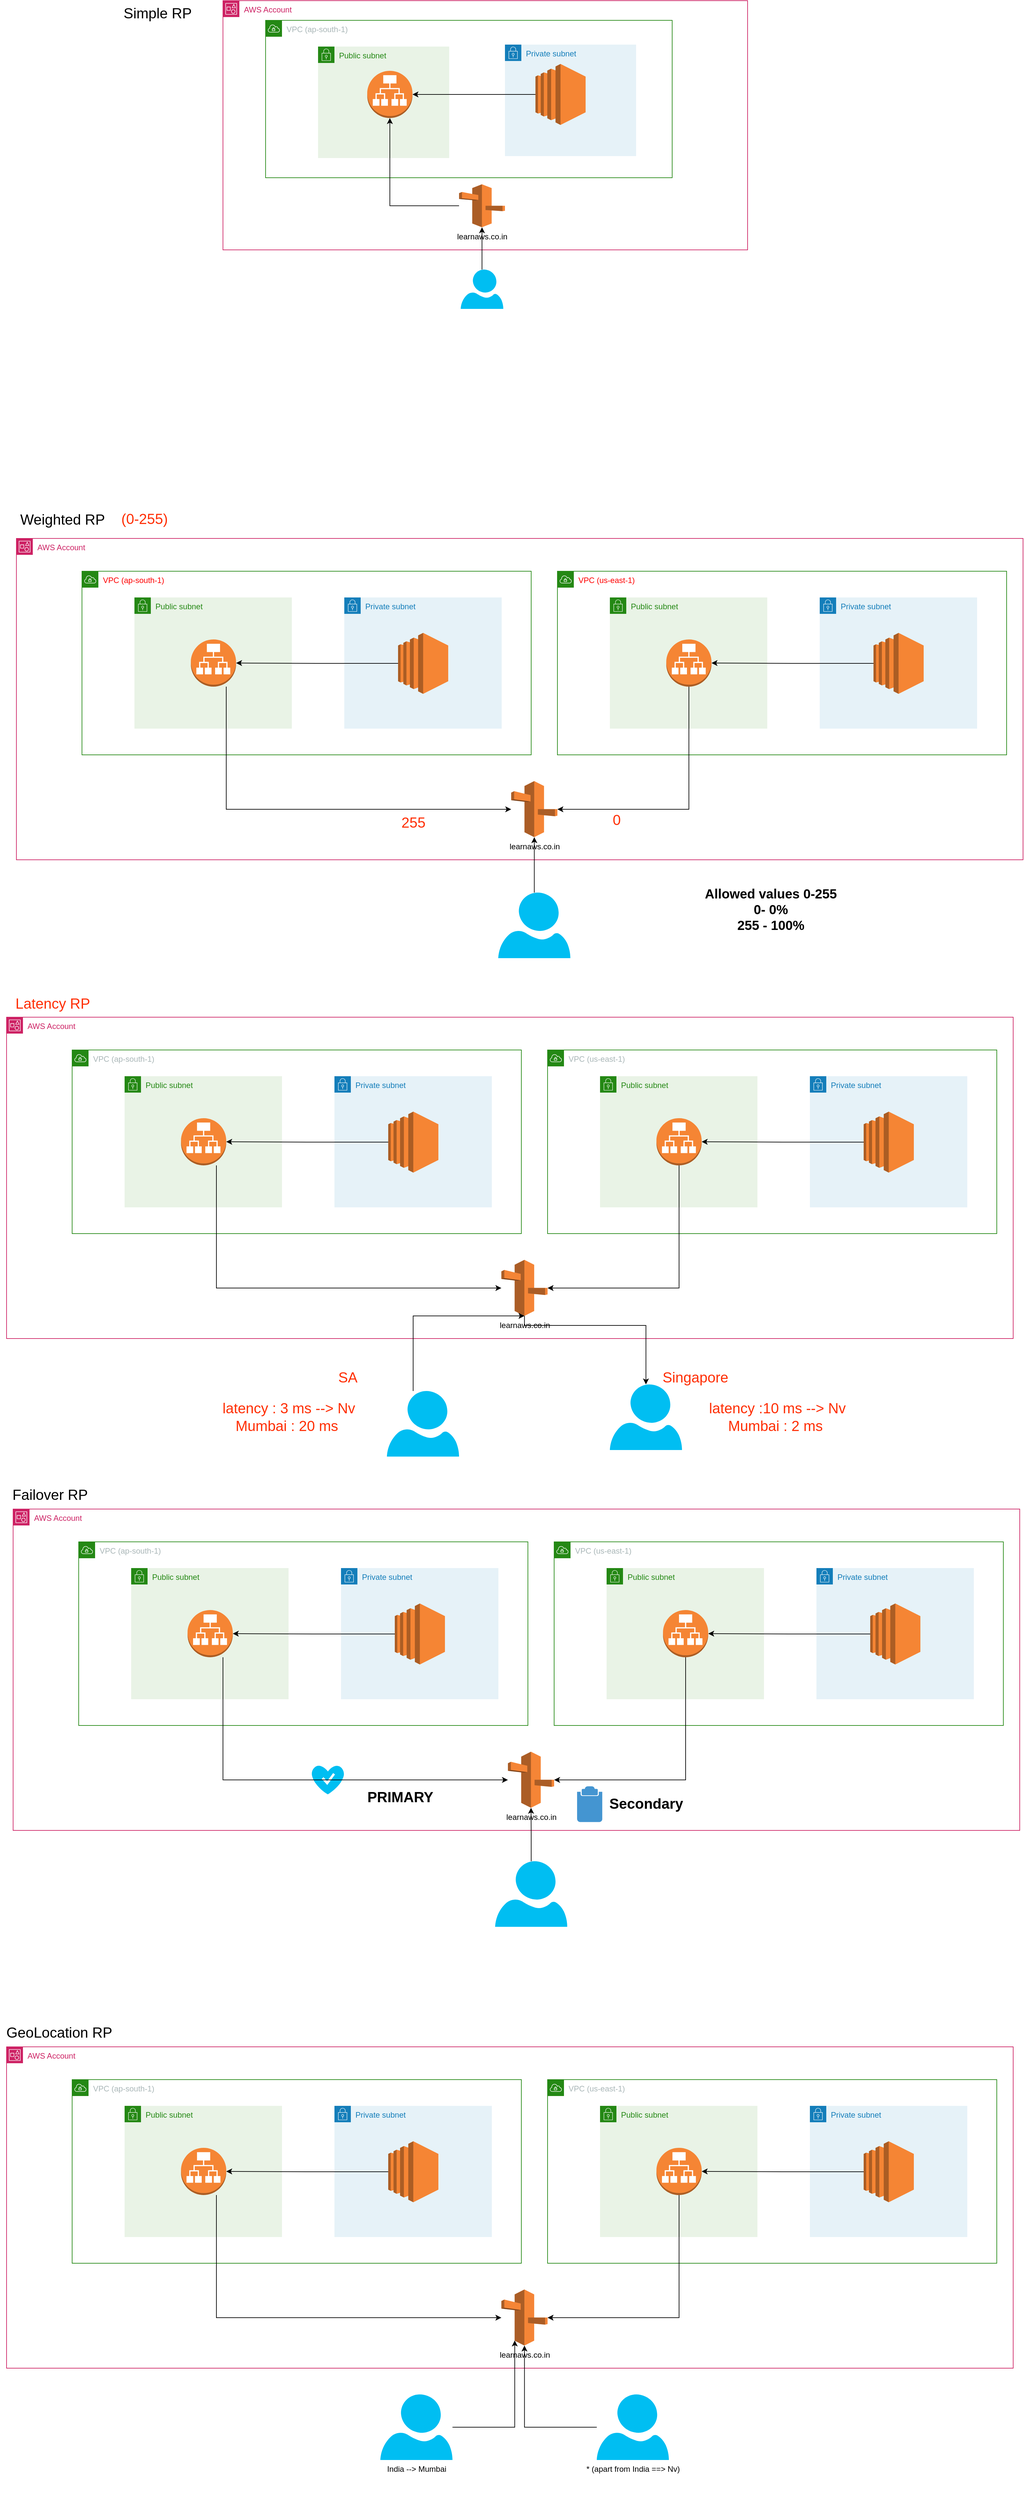 <mxfile version="22.1.8" type="device">
  <diagram id="9khf5pBnNxR_kiDFVO9-" name="Page-1">
    <mxGraphModel dx="1661" dy="659" grid="1" gridSize="10" guides="1" tooltips="1" connect="1" arrows="1" fold="1" page="0" pageScale="1" pageWidth="827" pageHeight="1169" math="0" shadow="0">
      <root>
        <mxCell id="0" />
        <mxCell id="1" parent="0" />
        <mxCell id="ol1TH0Oiye4qKC3WjHIc-1" value="VPC (ap-south-1)" style="points=[[0,0],[0.25,0],[0.5,0],[0.75,0],[1,0],[1,0.25],[1,0.5],[1,0.75],[1,1],[0.75,1],[0.5,1],[0.25,1],[0,1],[0,0.75],[0,0.5],[0,0.25]];outlineConnect=0;gradientColor=none;html=1;whiteSpace=wrap;fontSize=12;fontStyle=0;container=1;pointerEvents=0;collapsible=0;recursiveResize=0;shape=mxgraph.aws4.group;grIcon=mxgraph.aws4.group_vpc;strokeColor=#248814;fillColor=none;verticalAlign=top;align=left;spacingLeft=30;fontColor=#AAB7B8;dashed=0;" parent="1" vertex="1">
          <mxGeometry x="435" y="80" width="620" height="240" as="geometry" />
        </mxCell>
        <mxCell id="ol1TH0Oiye4qKC3WjHIc-2" value="Public subnet" style="points=[[0,0],[0.25,0],[0.5,0],[0.75,0],[1,0],[1,0.25],[1,0.5],[1,0.75],[1,1],[0.75,1],[0.5,1],[0.25,1],[0,1],[0,0.75],[0,0.5],[0,0.25]];outlineConnect=0;gradientColor=none;html=1;whiteSpace=wrap;fontSize=12;fontStyle=0;container=1;pointerEvents=0;collapsible=0;recursiveResize=0;shape=mxgraph.aws4.group;grIcon=mxgraph.aws4.group_security_group;grStroke=0;strokeColor=#248814;fillColor=#E9F3E6;verticalAlign=top;align=left;spacingLeft=30;fontColor=#248814;dashed=0;" parent="ol1TH0Oiye4qKC3WjHIc-1" vertex="1">
          <mxGeometry x="80" y="40" width="200" height="170" as="geometry" />
        </mxCell>
        <mxCell id="ol1TH0Oiye4qKC3WjHIc-6" value="AWS Account" style="points=[[0,0],[0.25,0],[0.5,0],[0.75,0],[1,0],[1,0.25],[1,0.5],[1,0.75],[1,1],[0.75,1],[0.5,1],[0.25,1],[0,1],[0,0.75],[0,0.5],[0,0.25]];outlineConnect=0;gradientColor=none;html=1;whiteSpace=wrap;fontSize=12;fontStyle=0;container=1;pointerEvents=0;collapsible=0;recursiveResize=0;shape=mxgraph.aws4.group;grIcon=mxgraph.aws4.group_account;strokeColor=#CD2264;fillColor=none;verticalAlign=top;align=left;spacingLeft=30;fontColor=#CD2264;dashed=0;" parent="1" vertex="1">
          <mxGeometry x="370" y="50" width="800" height="380" as="geometry" />
        </mxCell>
        <mxCell id="SDpvWjmBm0CDvpZ5gvOl-2" style="edgeStyle=orthogonalEdgeStyle;rounded=0;orthogonalLoop=1;jettySize=auto;html=1;" parent="ol1TH0Oiye4qKC3WjHIc-6" source="ol1TH0Oiye4qKC3WjHIc-8" target="ol1TH0Oiye4qKC3WjHIc-5" edge="1">
          <mxGeometry relative="1" as="geometry" />
        </mxCell>
        <mxCell id="ol1TH0Oiye4qKC3WjHIc-8" value="learnaws.co.in" style="outlineConnect=0;dashed=0;verticalLabelPosition=bottom;verticalAlign=top;align=center;html=1;shape=mxgraph.aws3.route_53;fillColor=#F58536;gradientColor=none;" parent="ol1TH0Oiye4qKC3WjHIc-6" vertex="1">
          <mxGeometry x="360" y="280" width="70" height="65.5" as="geometry" />
        </mxCell>
        <mxCell id="ol1TH0Oiye4qKC3WjHIc-5" value="" style="outlineConnect=0;dashed=0;verticalLabelPosition=bottom;verticalAlign=top;align=center;html=1;shape=mxgraph.aws3.application_load_balancer;fillColor=#F58534;gradientColor=none;" parent="ol1TH0Oiye4qKC3WjHIc-6" vertex="1">
          <mxGeometry x="220" y="107" width="69" height="72" as="geometry" />
        </mxCell>
        <mxCell id="ol1TH0Oiye4qKC3WjHIc-3" value="Private subnet" style="points=[[0,0],[0.25,0],[0.5,0],[0.75,0],[1,0],[1,0.25],[1,0.5],[1,0.75],[1,1],[0.75,1],[0.5,1],[0.25,1],[0,1],[0,0.75],[0,0.5],[0,0.25]];outlineConnect=0;gradientColor=none;html=1;whiteSpace=wrap;fontSize=12;fontStyle=0;container=1;pointerEvents=0;collapsible=0;recursiveResize=0;shape=mxgraph.aws4.group;grIcon=mxgraph.aws4.group_security_group;grStroke=0;strokeColor=#147EBA;fillColor=#E6F2F8;verticalAlign=top;align=left;spacingLeft=30;fontColor=#147EBA;dashed=0;" parent="ol1TH0Oiye4qKC3WjHIc-6" vertex="1">
          <mxGeometry x="430" y="67" width="200" height="170" as="geometry" />
        </mxCell>
        <mxCell id="ol1TH0Oiye4qKC3WjHIc-4" value="" style="outlineConnect=0;dashed=0;verticalLabelPosition=bottom;verticalAlign=top;align=center;html=1;shape=mxgraph.aws3.ec2;fillColor=#F58534;gradientColor=none;" parent="ol1TH0Oiye4qKC3WjHIc-3" vertex="1">
          <mxGeometry x="46.5" y="29.5" width="76.5" height="93" as="geometry" />
        </mxCell>
        <mxCell id="ol1TH0Oiye4qKC3WjHIc-9" style="edgeStyle=orthogonalEdgeStyle;rounded=0;orthogonalLoop=1;jettySize=auto;html=1;" parent="ol1TH0Oiye4qKC3WjHIc-6" source="ol1TH0Oiye4qKC3WjHIc-4" target="ol1TH0Oiye4qKC3WjHIc-5" edge="1">
          <mxGeometry relative="1" as="geometry" />
        </mxCell>
        <mxCell id="ol1TH0Oiye4qKC3WjHIc-12" style="edgeStyle=orthogonalEdgeStyle;rounded=0;orthogonalLoop=1;jettySize=auto;html=1;entryX=0.5;entryY=1;entryDx=0;entryDy=0;entryPerimeter=0;" parent="1" source="ol1TH0Oiye4qKC3WjHIc-11" target="ol1TH0Oiye4qKC3WjHIc-8" edge="1">
          <mxGeometry relative="1" as="geometry" />
        </mxCell>
        <mxCell id="ol1TH0Oiye4qKC3WjHIc-11" value="" style="verticalLabelPosition=bottom;html=1;verticalAlign=top;align=center;strokeColor=none;fillColor=#00BEF2;shape=mxgraph.azure.user;" parent="1" vertex="1">
          <mxGeometry x="732.5" y="460" width="65" height="60" as="geometry" />
        </mxCell>
        <mxCell id="ol1TH0Oiye4qKC3WjHIc-13" value="&lt;font style=&quot;font-size: 22px;&quot;&gt;Simple RP&lt;/font&gt;" style="text;html=1;align=center;verticalAlign=middle;resizable=0;points=[];autosize=1;strokeColor=none;fillColor=none;" parent="1" vertex="1">
          <mxGeometry x="205" y="50" width="130" height="40" as="geometry" />
        </mxCell>
        <mxCell id="ol1TH0Oiye4qKC3WjHIc-37" value="&lt;font style=&quot;font-size: 22px;&quot;&gt;Weighted RP&lt;/font&gt;" style="text;html=1;align=center;verticalAlign=middle;resizable=0;points=[];autosize=1;strokeColor=none;fillColor=none;" parent="1" vertex="1">
          <mxGeometry x="50" y="822" width="150" height="40" as="geometry" />
        </mxCell>
        <mxCell id="ol1TH0Oiye4qKC3WjHIc-46" value="" style="group" parent="1" vertex="1" connectable="0">
          <mxGeometry x="55" y="870" width="1535" height="690" as="geometry" />
        </mxCell>
        <mxCell id="ol1TH0Oiye4qKC3WjHIc-26" value="&lt;font color=&quot;#ff0000&quot;&gt;VPC (ap-south-1)&lt;/font&gt;" style="points=[[0,0],[0.25,0],[0.5,0],[0.75,0],[1,0],[1,0.25],[1,0.5],[1,0.75],[1,1],[0.75,1],[0.5,1],[0.25,1],[0,1],[0,0.75],[0,0.5],[0,0.25]];outlineConnect=0;gradientColor=none;html=1;whiteSpace=wrap;fontSize=12;fontStyle=0;container=1;pointerEvents=0;collapsible=0;recursiveResize=0;shape=mxgraph.aws4.group;grIcon=mxgraph.aws4.group_vpc;strokeColor=#248814;fillColor=none;verticalAlign=top;align=left;spacingLeft=30;fontColor=#AAB7B8;dashed=0;" parent="ol1TH0Oiye4qKC3WjHIc-46" vertex="1">
          <mxGeometry x="100" y="50" width="685" height="280" as="geometry" />
        </mxCell>
        <mxCell id="ol1TH0Oiye4qKC3WjHIc-27" value="Public subnet" style="points=[[0,0],[0.25,0],[0.5,0],[0.75,0],[1,0],[1,0.25],[1,0.5],[1,0.75],[1,1],[0.75,1],[0.5,1],[0.25,1],[0,1],[0,0.75],[0,0.5],[0,0.25]];outlineConnect=0;gradientColor=none;html=1;whiteSpace=wrap;fontSize=12;fontStyle=0;container=1;pointerEvents=0;collapsible=0;recursiveResize=0;shape=mxgraph.aws4.group;grIcon=mxgraph.aws4.group_security_group;grStroke=0;strokeColor=#248814;fillColor=#E9F3E6;verticalAlign=top;align=left;spacingLeft=30;fontColor=#248814;dashed=0;" parent="ol1TH0Oiye4qKC3WjHIc-26" vertex="1">
          <mxGeometry x="80" y="40" width="240" height="200" as="geometry" />
        </mxCell>
        <mxCell id="ol1TH0Oiye4qKC3WjHIc-28" value="" style="outlineConnect=0;dashed=0;verticalLabelPosition=bottom;verticalAlign=top;align=center;html=1;shape=mxgraph.aws3.application_load_balancer;fillColor=#F58534;gradientColor=none;" parent="ol1TH0Oiye4qKC3WjHIc-27" vertex="1">
          <mxGeometry x="86" y="64" width="69" height="72" as="geometry" />
        </mxCell>
        <mxCell id="ol1TH0Oiye4qKC3WjHIc-29" value="Private subnet" style="points=[[0,0],[0.25,0],[0.5,0],[0.75,0],[1,0],[1,0.25],[1,0.5],[1,0.75],[1,1],[0.75,1],[0.5,1],[0.25,1],[0,1],[0,0.75],[0,0.5],[0,0.25]];outlineConnect=0;gradientColor=none;html=1;whiteSpace=wrap;fontSize=12;fontStyle=0;container=1;pointerEvents=0;collapsible=0;recursiveResize=0;shape=mxgraph.aws4.group;grIcon=mxgraph.aws4.group_security_group;grStroke=0;strokeColor=#147EBA;fillColor=#E6F2F8;verticalAlign=top;align=left;spacingLeft=30;fontColor=#147EBA;dashed=0;" parent="ol1TH0Oiye4qKC3WjHIc-26" vertex="1">
          <mxGeometry x="400" y="40" width="240" height="200" as="geometry" />
        </mxCell>
        <mxCell id="ol1TH0Oiye4qKC3WjHIc-30" value="" style="outlineConnect=0;dashed=0;verticalLabelPosition=bottom;verticalAlign=top;align=center;html=1;shape=mxgraph.aws3.ec2;fillColor=#F58534;gradientColor=none;" parent="ol1TH0Oiye4qKC3WjHIc-29" vertex="1">
          <mxGeometry x="82" y="54" width="76.5" height="93" as="geometry" />
        </mxCell>
        <mxCell id="ol1TH0Oiye4qKC3WjHIc-31" style="edgeStyle=orthogonalEdgeStyle;rounded=0;orthogonalLoop=1;jettySize=auto;html=1;" parent="ol1TH0Oiye4qKC3WjHIc-26" source="ol1TH0Oiye4qKC3WjHIc-30" target="ol1TH0Oiye4qKC3WjHIc-28" edge="1">
          <mxGeometry relative="1" as="geometry" />
        </mxCell>
        <mxCell id="ol1TH0Oiye4qKC3WjHIc-32" value="AWS Account" style="points=[[0,0],[0.25,0],[0.5,0],[0.75,0],[1,0],[1,0.25],[1,0.5],[1,0.75],[1,1],[0.75,1],[0.5,1],[0.25,1],[0,1],[0,0.75],[0,0.5],[0,0.25]];outlineConnect=0;gradientColor=none;html=1;whiteSpace=wrap;fontSize=12;fontStyle=0;container=1;pointerEvents=0;collapsible=0;recursiveResize=0;shape=mxgraph.aws4.group;grIcon=mxgraph.aws4.group_account;strokeColor=#CD2264;fillColor=none;verticalAlign=top;align=left;spacingLeft=30;fontColor=#CD2264;dashed=0;" parent="ol1TH0Oiye4qKC3WjHIc-46" vertex="1">
          <mxGeometry width="1535" height="490" as="geometry" />
        </mxCell>
        <mxCell id="ol1TH0Oiye4qKC3WjHIc-33" value="learnaws.co.in" style="outlineConnect=0;dashed=0;verticalLabelPosition=bottom;verticalAlign=top;align=center;html=1;shape=mxgraph.aws3.route_53;fillColor=#F58536;gradientColor=none;" parent="ol1TH0Oiye4qKC3WjHIc-32" vertex="1">
          <mxGeometry x="754.5" y="370" width="70.5" height="85.5" as="geometry" />
        </mxCell>
        <mxCell id="ol1TH0Oiye4qKC3WjHIc-39" value="&lt;font color=&quot;#ff0000&quot;&gt;VPC (us-east-1)&lt;/font&gt;" style="points=[[0,0],[0.25,0],[0.5,0],[0.75,0],[1,0],[1,0.25],[1,0.5],[1,0.75],[1,1],[0.75,1],[0.5,1],[0.25,1],[0,1],[0,0.75],[0,0.5],[0,0.25]];outlineConnect=0;gradientColor=none;html=1;whiteSpace=wrap;fontSize=12;fontStyle=0;container=1;pointerEvents=0;collapsible=0;recursiveResize=0;shape=mxgraph.aws4.group;grIcon=mxgraph.aws4.group_vpc;strokeColor=#248814;fillColor=none;verticalAlign=top;align=left;spacingLeft=30;fontColor=#AAB7B8;dashed=0;" parent="ol1TH0Oiye4qKC3WjHIc-32" vertex="1">
          <mxGeometry x="825" y="50" width="685" height="280" as="geometry" />
        </mxCell>
        <mxCell id="ol1TH0Oiye4qKC3WjHIc-40" value="Public subnet" style="points=[[0,0],[0.25,0],[0.5,0],[0.75,0],[1,0],[1,0.25],[1,0.5],[1,0.75],[1,1],[0.75,1],[0.5,1],[0.25,1],[0,1],[0,0.75],[0,0.5],[0,0.25]];outlineConnect=0;gradientColor=none;html=1;whiteSpace=wrap;fontSize=12;fontStyle=0;container=1;pointerEvents=0;collapsible=0;recursiveResize=0;shape=mxgraph.aws4.group;grIcon=mxgraph.aws4.group_security_group;grStroke=0;strokeColor=#248814;fillColor=#E9F3E6;verticalAlign=top;align=left;spacingLeft=30;fontColor=#248814;dashed=0;" parent="ol1TH0Oiye4qKC3WjHIc-39" vertex="1">
          <mxGeometry x="80" y="40" width="240" height="200" as="geometry" />
        </mxCell>
        <mxCell id="ol1TH0Oiye4qKC3WjHIc-41" value="" style="outlineConnect=0;dashed=0;verticalLabelPosition=bottom;verticalAlign=top;align=center;html=1;shape=mxgraph.aws3.application_load_balancer;fillColor=#F58534;gradientColor=none;" parent="ol1TH0Oiye4qKC3WjHIc-40" vertex="1">
          <mxGeometry x="86" y="64" width="69" height="72" as="geometry" />
        </mxCell>
        <mxCell id="ol1TH0Oiye4qKC3WjHIc-42" value="Private subnet" style="points=[[0,0],[0.25,0],[0.5,0],[0.75,0],[1,0],[1,0.25],[1,0.5],[1,0.75],[1,1],[0.75,1],[0.5,1],[0.25,1],[0,1],[0,0.75],[0,0.5],[0,0.25]];outlineConnect=0;gradientColor=none;html=1;whiteSpace=wrap;fontSize=12;fontStyle=0;container=1;pointerEvents=0;collapsible=0;recursiveResize=0;shape=mxgraph.aws4.group;grIcon=mxgraph.aws4.group_security_group;grStroke=0;strokeColor=#147EBA;fillColor=#E6F2F8;verticalAlign=top;align=left;spacingLeft=30;fontColor=#147EBA;dashed=0;" parent="ol1TH0Oiye4qKC3WjHIc-39" vertex="1">
          <mxGeometry x="400" y="40" width="240" height="200" as="geometry" />
        </mxCell>
        <mxCell id="ol1TH0Oiye4qKC3WjHIc-43" value="" style="outlineConnect=0;dashed=0;verticalLabelPosition=bottom;verticalAlign=top;align=center;html=1;shape=mxgraph.aws3.ec2;fillColor=#F58534;gradientColor=none;" parent="ol1TH0Oiye4qKC3WjHIc-42" vertex="1">
          <mxGeometry x="82" y="54" width="76.5" height="93" as="geometry" />
        </mxCell>
        <mxCell id="ol1TH0Oiye4qKC3WjHIc-44" style="edgeStyle=orthogonalEdgeStyle;rounded=0;orthogonalLoop=1;jettySize=auto;html=1;" parent="ol1TH0Oiye4qKC3WjHIc-39" source="ol1TH0Oiye4qKC3WjHIc-43" target="ol1TH0Oiye4qKC3WjHIc-41" edge="1">
          <mxGeometry relative="1" as="geometry" />
        </mxCell>
        <mxCell id="ol1TH0Oiye4qKC3WjHIc-45" style="edgeStyle=orthogonalEdgeStyle;rounded=0;orthogonalLoop=1;jettySize=auto;html=1;fontSize=22;" parent="ol1TH0Oiye4qKC3WjHIc-32" source="ol1TH0Oiye4qKC3WjHIc-41" target="ol1TH0Oiye4qKC3WjHIc-33" edge="1">
          <mxGeometry relative="1" as="geometry">
            <Array as="points">
              <mxPoint x="1026" y="413" />
            </Array>
          </mxGeometry>
        </mxCell>
        <mxCell id="ol1TH0Oiye4qKC3WjHIc-34" style="edgeStyle=orthogonalEdgeStyle;rounded=0;orthogonalLoop=1;jettySize=auto;html=1;" parent="ol1TH0Oiye4qKC3WjHIc-46" source="ol1TH0Oiye4qKC3WjHIc-28" target="ol1TH0Oiye4qKC3WjHIc-33" edge="1">
          <mxGeometry relative="1" as="geometry">
            <Array as="points">
              <mxPoint x="320" y="413" />
            </Array>
          </mxGeometry>
        </mxCell>
        <mxCell id="ol1TH0Oiye4qKC3WjHIc-35" style="edgeStyle=orthogonalEdgeStyle;rounded=0;orthogonalLoop=1;jettySize=auto;html=1;entryX=0.5;entryY=1;entryDx=0;entryDy=0;entryPerimeter=0;" parent="ol1TH0Oiye4qKC3WjHIc-46" source="ol1TH0Oiye4qKC3WjHIc-36" target="ol1TH0Oiye4qKC3WjHIc-33" edge="1">
          <mxGeometry relative="1" as="geometry" />
        </mxCell>
        <mxCell id="ol1TH0Oiye4qKC3WjHIc-36" value="" style="verticalLabelPosition=bottom;html=1;verticalAlign=top;align=center;strokeColor=none;fillColor=#00BEF2;shape=mxgraph.azure.user;" parent="ol1TH0Oiye4qKC3WjHIc-46" vertex="1">
          <mxGeometry x="734.75" y="540" width="110" height="100" as="geometry" />
        </mxCell>
        <mxCell id="OiRbNnKHqj_yDOIGWmKT-3" value="&lt;font style=&quot;font-size: 20px;&quot;&gt;&lt;b&gt;Allowed values 0-255&lt;br&gt;0- 0%&lt;br&gt;255 - 100%&lt;/b&gt;&lt;/font&gt;" style="text;html=1;align=center;verticalAlign=middle;resizable=0;points=[];autosize=1;strokeColor=none;fillColor=none;" parent="ol1TH0Oiye4qKC3WjHIc-46" vertex="1">
          <mxGeometry x="1040" y="520" width="220" height="90" as="geometry" />
        </mxCell>
        <mxCell id="ol1TH0Oiye4qKC3WjHIc-66" value="" style="group" parent="1" vertex="1" connectable="0">
          <mxGeometry x="50" y="2350" width="1535" height="690" as="geometry" />
        </mxCell>
        <mxCell id="ol1TH0Oiye4qKC3WjHIc-67" value="VPC (ap-south-1)" style="points=[[0,0],[0.25,0],[0.5,0],[0.75,0],[1,0],[1,0.25],[1,0.5],[1,0.75],[1,1],[0.75,1],[0.5,1],[0.25,1],[0,1],[0,0.75],[0,0.5],[0,0.25]];outlineConnect=0;gradientColor=none;html=1;whiteSpace=wrap;fontSize=12;fontStyle=0;container=1;pointerEvents=0;collapsible=0;recursiveResize=0;shape=mxgraph.aws4.group;grIcon=mxgraph.aws4.group_vpc;strokeColor=#248814;fillColor=none;verticalAlign=top;align=left;spacingLeft=30;fontColor=#AAB7B8;dashed=0;" parent="ol1TH0Oiye4qKC3WjHIc-66" vertex="1">
          <mxGeometry x="100" y="50" width="685" height="280" as="geometry" />
        </mxCell>
        <mxCell id="ol1TH0Oiye4qKC3WjHIc-68" value="Public subnet" style="points=[[0,0],[0.25,0],[0.5,0],[0.75,0],[1,0],[1,0.25],[1,0.5],[1,0.75],[1,1],[0.75,1],[0.5,1],[0.25,1],[0,1],[0,0.75],[0,0.5],[0,0.25]];outlineConnect=0;gradientColor=none;html=1;whiteSpace=wrap;fontSize=12;fontStyle=0;container=1;pointerEvents=0;collapsible=0;recursiveResize=0;shape=mxgraph.aws4.group;grIcon=mxgraph.aws4.group_security_group;grStroke=0;strokeColor=#248814;fillColor=#E9F3E6;verticalAlign=top;align=left;spacingLeft=30;fontColor=#248814;dashed=0;" parent="ol1TH0Oiye4qKC3WjHIc-67" vertex="1">
          <mxGeometry x="80" y="40" width="240" height="200" as="geometry" />
        </mxCell>
        <mxCell id="ol1TH0Oiye4qKC3WjHIc-69" value="" style="outlineConnect=0;dashed=0;verticalLabelPosition=bottom;verticalAlign=top;align=center;html=1;shape=mxgraph.aws3.application_load_balancer;fillColor=#F58534;gradientColor=none;" parent="ol1TH0Oiye4qKC3WjHIc-68" vertex="1">
          <mxGeometry x="86" y="64" width="69" height="72" as="geometry" />
        </mxCell>
        <mxCell id="ol1TH0Oiye4qKC3WjHIc-70" value="Private subnet" style="points=[[0,0],[0.25,0],[0.5,0],[0.75,0],[1,0],[1,0.25],[1,0.5],[1,0.75],[1,1],[0.75,1],[0.5,1],[0.25,1],[0,1],[0,0.75],[0,0.5],[0,0.25]];outlineConnect=0;gradientColor=none;html=1;whiteSpace=wrap;fontSize=12;fontStyle=0;container=1;pointerEvents=0;collapsible=0;recursiveResize=0;shape=mxgraph.aws4.group;grIcon=mxgraph.aws4.group_security_group;grStroke=0;strokeColor=#147EBA;fillColor=#E6F2F8;verticalAlign=top;align=left;spacingLeft=30;fontColor=#147EBA;dashed=0;" parent="ol1TH0Oiye4qKC3WjHIc-67" vertex="1">
          <mxGeometry x="400" y="40" width="240" height="200" as="geometry" />
        </mxCell>
        <mxCell id="ol1TH0Oiye4qKC3WjHIc-71" value="" style="outlineConnect=0;dashed=0;verticalLabelPosition=bottom;verticalAlign=top;align=center;html=1;shape=mxgraph.aws3.ec2;fillColor=#F58534;gradientColor=none;" parent="ol1TH0Oiye4qKC3WjHIc-70" vertex="1">
          <mxGeometry x="82" y="54" width="76.5" height="93" as="geometry" />
        </mxCell>
        <mxCell id="ol1TH0Oiye4qKC3WjHIc-72" style="edgeStyle=orthogonalEdgeStyle;rounded=0;orthogonalLoop=1;jettySize=auto;html=1;" parent="ol1TH0Oiye4qKC3WjHIc-67" source="ol1TH0Oiye4qKC3WjHIc-71" target="ol1TH0Oiye4qKC3WjHIc-69" edge="1">
          <mxGeometry relative="1" as="geometry" />
        </mxCell>
        <mxCell id="ol1TH0Oiye4qKC3WjHIc-73" value="AWS Account" style="points=[[0,0],[0.25,0],[0.5,0],[0.75,0],[1,0],[1,0.25],[1,0.5],[1,0.75],[1,1],[0.75,1],[0.5,1],[0.25,1],[0,1],[0,0.75],[0,0.5],[0,0.25]];outlineConnect=0;gradientColor=none;html=1;whiteSpace=wrap;fontSize=12;fontStyle=0;container=1;pointerEvents=0;collapsible=0;recursiveResize=0;shape=mxgraph.aws4.group;grIcon=mxgraph.aws4.group_account;strokeColor=#CD2264;fillColor=none;verticalAlign=top;align=left;spacingLeft=30;fontColor=#CD2264;dashed=0;" parent="ol1TH0Oiye4qKC3WjHIc-66" vertex="1">
          <mxGeometry width="1535" height="490" as="geometry" />
        </mxCell>
        <mxCell id="ol1TH0Oiye4qKC3WjHIc-74" value="learnaws.co.in" style="outlineConnect=0;dashed=0;verticalLabelPosition=bottom;verticalAlign=top;align=center;html=1;shape=mxgraph.aws3.route_53;fillColor=#F58536;gradientColor=none;" parent="ol1TH0Oiye4qKC3WjHIc-73" vertex="1">
          <mxGeometry x="754.5" y="370" width="70.5" height="85.5" as="geometry" />
        </mxCell>
        <mxCell id="ol1TH0Oiye4qKC3WjHIc-75" value="VPC (us-east-1)" style="points=[[0,0],[0.25,0],[0.5,0],[0.75,0],[1,0],[1,0.25],[1,0.5],[1,0.75],[1,1],[0.75,1],[0.5,1],[0.25,1],[0,1],[0,0.75],[0,0.5],[0,0.25]];outlineConnect=0;gradientColor=none;html=1;whiteSpace=wrap;fontSize=12;fontStyle=0;container=1;pointerEvents=0;collapsible=0;recursiveResize=0;shape=mxgraph.aws4.group;grIcon=mxgraph.aws4.group_vpc;strokeColor=#248814;fillColor=none;verticalAlign=top;align=left;spacingLeft=30;fontColor=#AAB7B8;dashed=0;" parent="ol1TH0Oiye4qKC3WjHIc-73" vertex="1">
          <mxGeometry x="825" y="50" width="685" height="280" as="geometry" />
        </mxCell>
        <mxCell id="ol1TH0Oiye4qKC3WjHIc-76" value="Public subnet" style="points=[[0,0],[0.25,0],[0.5,0],[0.75,0],[1,0],[1,0.25],[1,0.5],[1,0.75],[1,1],[0.75,1],[0.5,1],[0.25,1],[0,1],[0,0.75],[0,0.5],[0,0.25]];outlineConnect=0;gradientColor=none;html=1;whiteSpace=wrap;fontSize=12;fontStyle=0;container=1;pointerEvents=0;collapsible=0;recursiveResize=0;shape=mxgraph.aws4.group;grIcon=mxgraph.aws4.group_security_group;grStroke=0;strokeColor=#248814;fillColor=#E9F3E6;verticalAlign=top;align=left;spacingLeft=30;fontColor=#248814;dashed=0;" parent="ol1TH0Oiye4qKC3WjHIc-75" vertex="1">
          <mxGeometry x="80" y="40" width="240" height="200" as="geometry" />
        </mxCell>
        <mxCell id="ol1TH0Oiye4qKC3WjHIc-77" value="" style="outlineConnect=0;dashed=0;verticalLabelPosition=bottom;verticalAlign=top;align=center;html=1;shape=mxgraph.aws3.application_load_balancer;fillColor=#F58534;gradientColor=none;" parent="ol1TH0Oiye4qKC3WjHIc-76" vertex="1">
          <mxGeometry x="86" y="64" width="69" height="72" as="geometry" />
        </mxCell>
        <mxCell id="ol1TH0Oiye4qKC3WjHIc-78" value="Private subnet" style="points=[[0,0],[0.25,0],[0.5,0],[0.75,0],[1,0],[1,0.25],[1,0.5],[1,0.75],[1,1],[0.75,1],[0.5,1],[0.25,1],[0,1],[0,0.75],[0,0.5],[0,0.25]];outlineConnect=0;gradientColor=none;html=1;whiteSpace=wrap;fontSize=12;fontStyle=0;container=1;pointerEvents=0;collapsible=0;recursiveResize=0;shape=mxgraph.aws4.group;grIcon=mxgraph.aws4.group_security_group;grStroke=0;strokeColor=#147EBA;fillColor=#E6F2F8;verticalAlign=top;align=left;spacingLeft=30;fontColor=#147EBA;dashed=0;" parent="ol1TH0Oiye4qKC3WjHIc-75" vertex="1">
          <mxGeometry x="400" y="40" width="240" height="200" as="geometry" />
        </mxCell>
        <mxCell id="ol1TH0Oiye4qKC3WjHIc-79" value="" style="outlineConnect=0;dashed=0;verticalLabelPosition=bottom;verticalAlign=top;align=center;html=1;shape=mxgraph.aws3.ec2;fillColor=#F58534;gradientColor=none;" parent="ol1TH0Oiye4qKC3WjHIc-78" vertex="1">
          <mxGeometry x="82" y="54" width="76.5" height="93" as="geometry" />
        </mxCell>
        <mxCell id="ol1TH0Oiye4qKC3WjHIc-80" style="edgeStyle=orthogonalEdgeStyle;rounded=0;orthogonalLoop=1;jettySize=auto;html=1;" parent="ol1TH0Oiye4qKC3WjHIc-75" source="ol1TH0Oiye4qKC3WjHIc-79" target="ol1TH0Oiye4qKC3WjHIc-77" edge="1">
          <mxGeometry relative="1" as="geometry" />
        </mxCell>
        <mxCell id="ol1TH0Oiye4qKC3WjHIc-81" style="edgeStyle=orthogonalEdgeStyle;rounded=0;orthogonalLoop=1;jettySize=auto;html=1;fontSize=22;" parent="ol1TH0Oiye4qKC3WjHIc-73" source="ol1TH0Oiye4qKC3WjHIc-77" target="ol1TH0Oiye4qKC3WjHIc-74" edge="1">
          <mxGeometry relative="1" as="geometry">
            <Array as="points">
              <mxPoint x="1026" y="413" />
            </Array>
          </mxGeometry>
        </mxCell>
        <mxCell id="ol1TH0Oiye4qKC3WjHIc-116" value="" style="verticalLabelPosition=bottom;html=1;verticalAlign=top;align=center;strokeColor=none;fillColor=#00BEF2;shape=mxgraph.azure.healthy;fontSize=22;fontColor=#000000;" parent="ol1TH0Oiye4qKC3WjHIc-73" vertex="1">
          <mxGeometry x="455" y="390" width="50" height="45" as="geometry" />
        </mxCell>
        <mxCell id="ol1TH0Oiye4qKC3WjHIc-82" style="edgeStyle=orthogonalEdgeStyle;rounded=0;orthogonalLoop=1;jettySize=auto;html=1;" parent="ol1TH0Oiye4qKC3WjHIc-66" source="ol1TH0Oiye4qKC3WjHIc-69" target="ol1TH0Oiye4qKC3WjHIc-74" edge="1">
          <mxGeometry relative="1" as="geometry">
            <Array as="points">
              <mxPoint x="320" y="413" />
            </Array>
          </mxGeometry>
        </mxCell>
        <mxCell id="ol1TH0Oiye4qKC3WjHIc-83" style="edgeStyle=orthogonalEdgeStyle;rounded=0;orthogonalLoop=1;jettySize=auto;html=1;entryX=0.5;entryY=1;entryDx=0;entryDy=0;entryPerimeter=0;" parent="ol1TH0Oiye4qKC3WjHIc-66" source="ol1TH0Oiye4qKC3WjHIc-84" target="ol1TH0Oiye4qKC3WjHIc-74" edge="1">
          <mxGeometry relative="1" as="geometry" />
        </mxCell>
        <mxCell id="ol1TH0Oiye4qKC3WjHIc-84" value="" style="verticalLabelPosition=bottom;html=1;verticalAlign=top;align=center;strokeColor=none;fillColor=#00BEF2;shape=mxgraph.azure.user;" parent="ol1TH0Oiye4qKC3WjHIc-66" vertex="1">
          <mxGeometry x="735" y="537" width="110" height="100" as="geometry" />
        </mxCell>
        <mxCell id="ol1TH0Oiye4qKC3WjHIc-119" value="&lt;b&gt;Secondary&lt;/b&gt;" style="text;html=1;align=center;verticalAlign=middle;resizable=0;points=[];autosize=1;strokeColor=none;fillColor=none;fontSize=22;fontColor=#000000;" parent="ol1TH0Oiye4qKC3WjHIc-66" vertex="1">
          <mxGeometry x="895" y="430" width="140" height="40" as="geometry" />
        </mxCell>
        <mxCell id="ol1TH0Oiye4qKC3WjHIc-118" value="" style="shadow=0;dashed=0;html=1;strokeColor=none;fillColor=#4495D1;labelPosition=center;verticalLabelPosition=bottom;verticalAlign=top;align=center;outlineConnect=0;shape=mxgraph.veeam.failover_plan;fontSize=22;fontColor=#000000;" parent="ol1TH0Oiye4qKC3WjHIc-66" vertex="1">
          <mxGeometry x="860" y="422.8" width="38.4" height="54.4" as="geometry" />
        </mxCell>
        <mxCell id="ol1TH0Oiye4qKC3WjHIc-85" value="" style="group" parent="1" vertex="1" connectable="0">
          <mxGeometry x="40" y="3170" width="1535" height="690" as="geometry" />
        </mxCell>
        <mxCell id="ol1TH0Oiye4qKC3WjHIc-86" value="VPC (ap-south-1)" style="points=[[0,0],[0.25,0],[0.5,0],[0.75,0],[1,0],[1,0.25],[1,0.5],[1,0.75],[1,1],[0.75,1],[0.5,1],[0.25,1],[0,1],[0,0.75],[0,0.5],[0,0.25]];outlineConnect=0;gradientColor=none;html=1;whiteSpace=wrap;fontSize=12;fontStyle=0;container=1;pointerEvents=0;collapsible=0;recursiveResize=0;shape=mxgraph.aws4.group;grIcon=mxgraph.aws4.group_vpc;strokeColor=#248814;fillColor=none;verticalAlign=top;align=left;spacingLeft=30;fontColor=#AAB7B8;dashed=0;" parent="ol1TH0Oiye4qKC3WjHIc-85" vertex="1">
          <mxGeometry x="100" y="50" width="685" height="280" as="geometry" />
        </mxCell>
        <mxCell id="ol1TH0Oiye4qKC3WjHIc-87" value="Public subnet" style="points=[[0,0],[0.25,0],[0.5,0],[0.75,0],[1,0],[1,0.25],[1,0.5],[1,0.75],[1,1],[0.75,1],[0.5,1],[0.25,1],[0,1],[0,0.75],[0,0.5],[0,0.25]];outlineConnect=0;gradientColor=none;html=1;whiteSpace=wrap;fontSize=12;fontStyle=0;container=1;pointerEvents=0;collapsible=0;recursiveResize=0;shape=mxgraph.aws4.group;grIcon=mxgraph.aws4.group_security_group;grStroke=0;strokeColor=#248814;fillColor=#E9F3E6;verticalAlign=top;align=left;spacingLeft=30;fontColor=#248814;dashed=0;" parent="ol1TH0Oiye4qKC3WjHIc-86" vertex="1">
          <mxGeometry x="80" y="40" width="240" height="200" as="geometry" />
        </mxCell>
        <mxCell id="ol1TH0Oiye4qKC3WjHIc-88" value="" style="outlineConnect=0;dashed=0;verticalLabelPosition=bottom;verticalAlign=top;align=center;html=1;shape=mxgraph.aws3.application_load_balancer;fillColor=#F58534;gradientColor=none;" parent="ol1TH0Oiye4qKC3WjHIc-87" vertex="1">
          <mxGeometry x="86" y="64" width="69" height="72" as="geometry" />
        </mxCell>
        <mxCell id="ol1TH0Oiye4qKC3WjHIc-89" value="Private subnet" style="points=[[0,0],[0.25,0],[0.5,0],[0.75,0],[1,0],[1,0.25],[1,0.5],[1,0.75],[1,1],[0.75,1],[0.5,1],[0.25,1],[0,1],[0,0.75],[0,0.5],[0,0.25]];outlineConnect=0;gradientColor=none;html=1;whiteSpace=wrap;fontSize=12;fontStyle=0;container=1;pointerEvents=0;collapsible=0;recursiveResize=0;shape=mxgraph.aws4.group;grIcon=mxgraph.aws4.group_security_group;grStroke=0;strokeColor=#147EBA;fillColor=#E6F2F8;verticalAlign=top;align=left;spacingLeft=30;fontColor=#147EBA;dashed=0;" parent="ol1TH0Oiye4qKC3WjHIc-86" vertex="1">
          <mxGeometry x="400" y="40" width="240" height="200" as="geometry" />
        </mxCell>
        <mxCell id="ol1TH0Oiye4qKC3WjHIc-90" value="" style="outlineConnect=0;dashed=0;verticalLabelPosition=bottom;verticalAlign=top;align=center;html=1;shape=mxgraph.aws3.ec2;fillColor=#F58534;gradientColor=none;" parent="ol1TH0Oiye4qKC3WjHIc-89" vertex="1">
          <mxGeometry x="82" y="54" width="76.5" height="93" as="geometry" />
        </mxCell>
        <mxCell id="ol1TH0Oiye4qKC3WjHIc-91" style="edgeStyle=orthogonalEdgeStyle;rounded=0;orthogonalLoop=1;jettySize=auto;html=1;" parent="ol1TH0Oiye4qKC3WjHIc-86" source="ol1TH0Oiye4qKC3WjHIc-90" target="ol1TH0Oiye4qKC3WjHIc-88" edge="1">
          <mxGeometry relative="1" as="geometry" />
        </mxCell>
        <mxCell id="ol1TH0Oiye4qKC3WjHIc-92" value="AWS Account" style="points=[[0,0],[0.25,0],[0.5,0],[0.75,0],[1,0],[1,0.25],[1,0.5],[1,0.75],[1,1],[0.75,1],[0.5,1],[0.25,1],[0,1],[0,0.75],[0,0.5],[0,0.25]];outlineConnect=0;gradientColor=none;html=1;whiteSpace=wrap;fontSize=12;fontStyle=0;container=1;pointerEvents=0;collapsible=0;recursiveResize=0;shape=mxgraph.aws4.group;grIcon=mxgraph.aws4.group_account;strokeColor=#CD2264;fillColor=none;verticalAlign=top;align=left;spacingLeft=30;fontColor=#CD2264;dashed=0;" parent="ol1TH0Oiye4qKC3WjHIc-85" vertex="1">
          <mxGeometry width="1535" height="490" as="geometry" />
        </mxCell>
        <mxCell id="ol1TH0Oiye4qKC3WjHIc-93" value="learnaws.co.in" style="outlineConnect=0;dashed=0;verticalLabelPosition=bottom;verticalAlign=top;align=center;html=1;shape=mxgraph.aws3.route_53;fillColor=#F58536;gradientColor=none;" parent="ol1TH0Oiye4qKC3WjHIc-92" vertex="1">
          <mxGeometry x="754.5" y="370" width="70.5" height="85.5" as="geometry" />
        </mxCell>
        <mxCell id="ol1TH0Oiye4qKC3WjHIc-94" value="VPC (us-east-1)" style="points=[[0,0],[0.25,0],[0.5,0],[0.75,0],[1,0],[1,0.25],[1,0.5],[1,0.75],[1,1],[0.75,1],[0.5,1],[0.25,1],[0,1],[0,0.75],[0,0.5],[0,0.25]];outlineConnect=0;gradientColor=none;html=1;whiteSpace=wrap;fontSize=12;fontStyle=0;container=1;pointerEvents=0;collapsible=0;recursiveResize=0;shape=mxgraph.aws4.group;grIcon=mxgraph.aws4.group_vpc;strokeColor=#248814;fillColor=none;verticalAlign=top;align=left;spacingLeft=30;fontColor=#AAB7B8;dashed=0;" parent="ol1TH0Oiye4qKC3WjHIc-92" vertex="1">
          <mxGeometry x="825" y="50" width="685" height="280" as="geometry" />
        </mxCell>
        <mxCell id="ol1TH0Oiye4qKC3WjHIc-95" value="Public subnet" style="points=[[0,0],[0.25,0],[0.5,0],[0.75,0],[1,0],[1,0.25],[1,0.5],[1,0.75],[1,1],[0.75,1],[0.5,1],[0.25,1],[0,1],[0,0.75],[0,0.5],[0,0.25]];outlineConnect=0;gradientColor=none;html=1;whiteSpace=wrap;fontSize=12;fontStyle=0;container=1;pointerEvents=0;collapsible=0;recursiveResize=0;shape=mxgraph.aws4.group;grIcon=mxgraph.aws4.group_security_group;grStroke=0;strokeColor=#248814;fillColor=#E9F3E6;verticalAlign=top;align=left;spacingLeft=30;fontColor=#248814;dashed=0;" parent="ol1TH0Oiye4qKC3WjHIc-94" vertex="1">
          <mxGeometry x="80" y="40" width="240" height="200" as="geometry" />
        </mxCell>
        <mxCell id="ol1TH0Oiye4qKC3WjHIc-96" value="" style="outlineConnect=0;dashed=0;verticalLabelPosition=bottom;verticalAlign=top;align=center;html=1;shape=mxgraph.aws3.application_load_balancer;fillColor=#F58534;gradientColor=none;" parent="ol1TH0Oiye4qKC3WjHIc-95" vertex="1">
          <mxGeometry x="86" y="64" width="69" height="72" as="geometry" />
        </mxCell>
        <mxCell id="ol1TH0Oiye4qKC3WjHIc-97" value="Private subnet" style="points=[[0,0],[0.25,0],[0.5,0],[0.75,0],[1,0],[1,0.25],[1,0.5],[1,0.75],[1,1],[0.75,1],[0.5,1],[0.25,1],[0,1],[0,0.75],[0,0.5],[0,0.25]];outlineConnect=0;gradientColor=none;html=1;whiteSpace=wrap;fontSize=12;fontStyle=0;container=1;pointerEvents=0;collapsible=0;recursiveResize=0;shape=mxgraph.aws4.group;grIcon=mxgraph.aws4.group_security_group;grStroke=0;strokeColor=#147EBA;fillColor=#E6F2F8;verticalAlign=top;align=left;spacingLeft=30;fontColor=#147EBA;dashed=0;" parent="ol1TH0Oiye4qKC3WjHIc-94" vertex="1">
          <mxGeometry x="400" y="40" width="240" height="200" as="geometry" />
        </mxCell>
        <mxCell id="ol1TH0Oiye4qKC3WjHIc-98" value="" style="outlineConnect=0;dashed=0;verticalLabelPosition=bottom;verticalAlign=top;align=center;html=1;shape=mxgraph.aws3.ec2;fillColor=#F58534;gradientColor=none;" parent="ol1TH0Oiye4qKC3WjHIc-97" vertex="1">
          <mxGeometry x="82" y="54" width="76.5" height="93" as="geometry" />
        </mxCell>
        <mxCell id="ol1TH0Oiye4qKC3WjHIc-99" style="edgeStyle=orthogonalEdgeStyle;rounded=0;orthogonalLoop=1;jettySize=auto;html=1;" parent="ol1TH0Oiye4qKC3WjHIc-94" source="ol1TH0Oiye4qKC3WjHIc-98" target="ol1TH0Oiye4qKC3WjHIc-96" edge="1">
          <mxGeometry relative="1" as="geometry" />
        </mxCell>
        <mxCell id="ol1TH0Oiye4qKC3WjHIc-100" style="edgeStyle=orthogonalEdgeStyle;rounded=0;orthogonalLoop=1;jettySize=auto;html=1;fontSize=22;" parent="ol1TH0Oiye4qKC3WjHIc-92" source="ol1TH0Oiye4qKC3WjHIc-96" target="ol1TH0Oiye4qKC3WjHIc-93" edge="1">
          <mxGeometry relative="1" as="geometry">
            <Array as="points">
              <mxPoint x="1026" y="413" />
            </Array>
          </mxGeometry>
        </mxCell>
        <mxCell id="ol1TH0Oiye4qKC3WjHIc-101" style="edgeStyle=orthogonalEdgeStyle;rounded=0;orthogonalLoop=1;jettySize=auto;html=1;" parent="ol1TH0Oiye4qKC3WjHIc-85" source="ol1TH0Oiye4qKC3WjHIc-88" target="ol1TH0Oiye4qKC3WjHIc-93" edge="1">
          <mxGeometry relative="1" as="geometry">
            <Array as="points">
              <mxPoint x="320" y="413" />
            </Array>
          </mxGeometry>
        </mxCell>
        <mxCell id="ol1TH0Oiye4qKC3WjHIc-102" style="edgeStyle=orthogonalEdgeStyle;rounded=0;orthogonalLoop=1;jettySize=auto;html=1;entryX=0.5;entryY=1;entryDx=0;entryDy=0;entryPerimeter=0;" parent="ol1TH0Oiye4qKC3WjHIc-85" source="ol1TH0Oiye4qKC3WjHIc-103" target="ol1TH0Oiye4qKC3WjHIc-93" edge="1">
          <mxGeometry relative="1" as="geometry" />
        </mxCell>
        <mxCell id="ol1TH0Oiye4qKC3WjHIc-103" value="* (apart from India ==&amp;gt; Nv)" style="verticalLabelPosition=bottom;html=1;verticalAlign=top;align=center;strokeColor=none;fillColor=#00BEF2;shape=mxgraph.azure.user;" parent="ol1TH0Oiye4qKC3WjHIc-85" vertex="1">
          <mxGeometry x="900" y="530" width="110" height="100" as="geometry" />
        </mxCell>
        <mxCell id="OiRbNnKHqj_yDOIGWmKT-2" style="edgeStyle=orthogonalEdgeStyle;rounded=0;orthogonalLoop=1;jettySize=auto;html=1;entryX=0.29;entryY=0.91;entryDx=0;entryDy=0;entryPerimeter=0;" parent="ol1TH0Oiye4qKC3WjHIc-85" source="OiRbNnKHqj_yDOIGWmKT-1" target="ol1TH0Oiye4qKC3WjHIc-93" edge="1">
          <mxGeometry relative="1" as="geometry" />
        </mxCell>
        <mxCell id="OiRbNnKHqj_yDOIGWmKT-1" value="India --&amp;gt; Mumbai" style="verticalLabelPosition=bottom;html=1;verticalAlign=top;align=center;strokeColor=none;fillColor=#00BEF2;shape=mxgraph.azure.user;" parent="ol1TH0Oiye4qKC3WjHIc-85" vertex="1">
          <mxGeometry x="570" y="530" width="110" height="100" as="geometry" />
        </mxCell>
        <mxCell id="ol1TH0Oiye4qKC3WjHIc-104" value="&lt;font color=&quot;#ff2f05&quot;&gt;255&lt;/font&gt;" style="text;html=1;align=center;verticalAlign=middle;resizable=0;points=[];autosize=1;strokeColor=none;fillColor=none;fontSize=22;" parent="1" vertex="1">
          <mxGeometry x="630" y="1284" width="60" height="40" as="geometry" />
        </mxCell>
        <mxCell id="ol1TH0Oiye4qKC3WjHIc-105" value="0" style="text;html=1;align=center;verticalAlign=middle;resizable=0;points=[];autosize=1;strokeColor=none;fillColor=none;fontSize=22;fontColor=#FF2F05;" parent="1" vertex="1">
          <mxGeometry x="950" y="1280" width="40" height="40" as="geometry" />
        </mxCell>
        <mxCell id="ol1TH0Oiye4qKC3WjHIc-106" value="(0-255)" style="text;html=1;align=center;verticalAlign=middle;resizable=0;points=[];autosize=1;strokeColor=none;fillColor=none;fontSize=22;fontColor=#FF2F05;" parent="1" vertex="1">
          <mxGeometry x="205" y="821" width="90" height="40" as="geometry" />
        </mxCell>
        <mxCell id="ol1TH0Oiye4qKC3WjHIc-107" value="Latency RP" style="text;html=1;align=center;verticalAlign=middle;resizable=0;points=[];autosize=1;strokeColor=none;fillColor=none;fontSize=22;fontColor=#FF2F05;" parent="1" vertex="1">
          <mxGeometry x="40" y="1560" width="140" height="40" as="geometry" />
        </mxCell>
        <mxCell id="ol1TH0Oiye4qKC3WjHIc-48" value="VPC (ap-south-1)" style="points=[[0,0],[0.25,0],[0.5,0],[0.75,0],[1,0],[1,0.25],[1,0.5],[1,0.75],[1,1],[0.75,1],[0.5,1],[0.25,1],[0,1],[0,0.75],[0,0.5],[0,0.25]];outlineConnect=0;gradientColor=none;html=1;whiteSpace=wrap;fontSize=12;fontStyle=0;container=1;pointerEvents=0;collapsible=0;recursiveResize=0;shape=mxgraph.aws4.group;grIcon=mxgraph.aws4.group_vpc;strokeColor=#248814;fillColor=none;verticalAlign=top;align=left;spacingLeft=30;fontColor=#AAB7B8;dashed=0;" parent="1" vertex="1">
          <mxGeometry x="140" y="1650" width="685" height="280" as="geometry" />
        </mxCell>
        <mxCell id="ol1TH0Oiye4qKC3WjHIc-49" value="Public subnet" style="points=[[0,0],[0.25,0],[0.5,0],[0.75,0],[1,0],[1,0.25],[1,0.5],[1,0.75],[1,1],[0.75,1],[0.5,1],[0.25,1],[0,1],[0,0.75],[0,0.5],[0,0.25]];outlineConnect=0;gradientColor=none;html=1;whiteSpace=wrap;fontSize=12;fontStyle=0;container=1;pointerEvents=0;collapsible=0;recursiveResize=0;shape=mxgraph.aws4.group;grIcon=mxgraph.aws4.group_security_group;grStroke=0;strokeColor=#248814;fillColor=#E9F3E6;verticalAlign=top;align=left;spacingLeft=30;fontColor=#248814;dashed=0;" parent="ol1TH0Oiye4qKC3WjHIc-48" vertex="1">
          <mxGeometry x="80" y="40" width="240" height="200" as="geometry" />
        </mxCell>
        <mxCell id="ol1TH0Oiye4qKC3WjHIc-50" value="" style="outlineConnect=0;dashed=0;verticalLabelPosition=bottom;verticalAlign=top;align=center;html=1;shape=mxgraph.aws3.application_load_balancer;fillColor=#F58534;gradientColor=none;" parent="ol1TH0Oiye4qKC3WjHIc-49" vertex="1">
          <mxGeometry x="86" y="64" width="69" height="72" as="geometry" />
        </mxCell>
        <mxCell id="ol1TH0Oiye4qKC3WjHIc-51" value="Private subnet" style="points=[[0,0],[0.25,0],[0.5,0],[0.75,0],[1,0],[1,0.25],[1,0.5],[1,0.75],[1,1],[0.75,1],[0.5,1],[0.25,1],[0,1],[0,0.75],[0,0.5],[0,0.25]];outlineConnect=0;gradientColor=none;html=1;whiteSpace=wrap;fontSize=12;fontStyle=0;container=1;pointerEvents=0;collapsible=0;recursiveResize=0;shape=mxgraph.aws4.group;grIcon=mxgraph.aws4.group_security_group;grStroke=0;strokeColor=#147EBA;fillColor=#E6F2F8;verticalAlign=top;align=left;spacingLeft=30;fontColor=#147EBA;dashed=0;" parent="ol1TH0Oiye4qKC3WjHIc-48" vertex="1">
          <mxGeometry x="400" y="40" width="240" height="200" as="geometry" />
        </mxCell>
        <mxCell id="ol1TH0Oiye4qKC3WjHIc-52" value="" style="outlineConnect=0;dashed=0;verticalLabelPosition=bottom;verticalAlign=top;align=center;html=1;shape=mxgraph.aws3.ec2;fillColor=#F58534;gradientColor=none;" parent="ol1TH0Oiye4qKC3WjHIc-51" vertex="1">
          <mxGeometry x="82" y="54" width="76.5" height="93" as="geometry" />
        </mxCell>
        <mxCell id="ol1TH0Oiye4qKC3WjHIc-53" style="edgeStyle=orthogonalEdgeStyle;rounded=0;orthogonalLoop=1;jettySize=auto;html=1;" parent="ol1TH0Oiye4qKC3WjHIc-48" source="ol1TH0Oiye4qKC3WjHIc-52" target="ol1TH0Oiye4qKC3WjHIc-50" edge="1">
          <mxGeometry relative="1" as="geometry" />
        </mxCell>
        <mxCell id="ol1TH0Oiye4qKC3WjHIc-54" value="AWS Account" style="points=[[0,0],[0.25,0],[0.5,0],[0.75,0],[1,0],[1,0.25],[1,0.5],[1,0.75],[1,1],[0.75,1],[0.5,1],[0.25,1],[0,1],[0,0.75],[0,0.5],[0,0.25]];outlineConnect=0;gradientColor=none;html=1;whiteSpace=wrap;fontSize=12;fontStyle=0;container=1;pointerEvents=0;collapsible=0;recursiveResize=0;shape=mxgraph.aws4.group;grIcon=mxgraph.aws4.group_account;strokeColor=#CD2264;fillColor=none;verticalAlign=top;align=left;spacingLeft=30;fontColor=#CD2264;dashed=0;" parent="1" vertex="1">
          <mxGeometry x="40" y="1600" width="1535" height="490" as="geometry" />
        </mxCell>
        <mxCell id="ol1TH0Oiye4qKC3WjHIc-55" value="learnaws.co.in" style="outlineConnect=0;dashed=0;verticalLabelPosition=bottom;verticalAlign=top;align=center;html=1;shape=mxgraph.aws3.route_53;fillColor=#F58536;gradientColor=none;" parent="ol1TH0Oiye4qKC3WjHIc-54" vertex="1">
          <mxGeometry x="754.5" y="370" width="70.5" height="85.5" as="geometry" />
        </mxCell>
        <mxCell id="ol1TH0Oiye4qKC3WjHIc-56" value="VPC (us-east-1)" style="points=[[0,0],[0.25,0],[0.5,0],[0.75,0],[1,0],[1,0.25],[1,0.5],[1,0.75],[1,1],[0.75,1],[0.5,1],[0.25,1],[0,1],[0,0.75],[0,0.5],[0,0.25]];outlineConnect=0;gradientColor=none;html=1;whiteSpace=wrap;fontSize=12;fontStyle=0;container=1;pointerEvents=0;collapsible=0;recursiveResize=0;shape=mxgraph.aws4.group;grIcon=mxgraph.aws4.group_vpc;strokeColor=#248814;fillColor=none;verticalAlign=top;align=left;spacingLeft=30;fontColor=#AAB7B8;dashed=0;" parent="ol1TH0Oiye4qKC3WjHIc-54" vertex="1">
          <mxGeometry x="825" y="50" width="685" height="280" as="geometry" />
        </mxCell>
        <mxCell id="ol1TH0Oiye4qKC3WjHIc-57" value="Public subnet" style="points=[[0,0],[0.25,0],[0.5,0],[0.75,0],[1,0],[1,0.25],[1,0.5],[1,0.75],[1,1],[0.75,1],[0.5,1],[0.25,1],[0,1],[0,0.75],[0,0.5],[0,0.25]];outlineConnect=0;gradientColor=none;html=1;whiteSpace=wrap;fontSize=12;fontStyle=0;container=1;pointerEvents=0;collapsible=0;recursiveResize=0;shape=mxgraph.aws4.group;grIcon=mxgraph.aws4.group_security_group;grStroke=0;strokeColor=#248814;fillColor=#E9F3E6;verticalAlign=top;align=left;spacingLeft=30;fontColor=#248814;dashed=0;" parent="ol1TH0Oiye4qKC3WjHIc-56" vertex="1">
          <mxGeometry x="80" y="40" width="240" height="200" as="geometry" />
        </mxCell>
        <mxCell id="ol1TH0Oiye4qKC3WjHIc-58" value="" style="outlineConnect=0;dashed=0;verticalLabelPosition=bottom;verticalAlign=top;align=center;html=1;shape=mxgraph.aws3.application_load_balancer;fillColor=#F58534;gradientColor=none;" parent="ol1TH0Oiye4qKC3WjHIc-57" vertex="1">
          <mxGeometry x="86" y="64" width="69" height="72" as="geometry" />
        </mxCell>
        <mxCell id="ol1TH0Oiye4qKC3WjHIc-59" value="Private subnet" style="points=[[0,0],[0.25,0],[0.5,0],[0.75,0],[1,0],[1,0.25],[1,0.5],[1,0.75],[1,1],[0.75,1],[0.5,1],[0.25,1],[0,1],[0,0.75],[0,0.5],[0,0.25]];outlineConnect=0;gradientColor=none;html=1;whiteSpace=wrap;fontSize=12;fontStyle=0;container=1;pointerEvents=0;collapsible=0;recursiveResize=0;shape=mxgraph.aws4.group;grIcon=mxgraph.aws4.group_security_group;grStroke=0;strokeColor=#147EBA;fillColor=#E6F2F8;verticalAlign=top;align=left;spacingLeft=30;fontColor=#147EBA;dashed=0;" parent="ol1TH0Oiye4qKC3WjHIc-56" vertex="1">
          <mxGeometry x="400" y="40" width="240" height="200" as="geometry" />
        </mxCell>
        <mxCell id="ol1TH0Oiye4qKC3WjHIc-60" value="" style="outlineConnect=0;dashed=0;verticalLabelPosition=bottom;verticalAlign=top;align=center;html=1;shape=mxgraph.aws3.ec2;fillColor=#F58534;gradientColor=none;" parent="ol1TH0Oiye4qKC3WjHIc-59" vertex="1">
          <mxGeometry x="82" y="54" width="76.5" height="93" as="geometry" />
        </mxCell>
        <mxCell id="ol1TH0Oiye4qKC3WjHIc-61" style="edgeStyle=orthogonalEdgeStyle;rounded=0;orthogonalLoop=1;jettySize=auto;html=1;" parent="ol1TH0Oiye4qKC3WjHIc-56" source="ol1TH0Oiye4qKC3WjHIc-60" target="ol1TH0Oiye4qKC3WjHIc-58" edge="1">
          <mxGeometry relative="1" as="geometry" />
        </mxCell>
        <mxCell id="ol1TH0Oiye4qKC3WjHIc-62" style="edgeStyle=orthogonalEdgeStyle;rounded=0;orthogonalLoop=1;jettySize=auto;html=1;fontSize=22;" parent="ol1TH0Oiye4qKC3WjHIc-54" source="ol1TH0Oiye4qKC3WjHIc-58" target="ol1TH0Oiye4qKC3WjHIc-55" edge="1">
          <mxGeometry relative="1" as="geometry">
            <Array as="points">
              <mxPoint x="1026" y="413" />
            </Array>
          </mxGeometry>
        </mxCell>
        <mxCell id="ol1TH0Oiye4qKC3WjHIc-63" style="edgeStyle=orthogonalEdgeStyle;rounded=0;orthogonalLoop=1;jettySize=auto;html=1;" parent="1" source="ol1TH0Oiye4qKC3WjHIc-50" target="ol1TH0Oiye4qKC3WjHIc-55" edge="1">
          <mxGeometry relative="1" as="geometry">
            <Array as="points">
              <mxPoint x="360" y="2013" />
            </Array>
          </mxGeometry>
        </mxCell>
        <mxCell id="ol1TH0Oiye4qKC3WjHIc-64" style="edgeStyle=orthogonalEdgeStyle;rounded=0;orthogonalLoop=1;jettySize=auto;html=1;entryX=0.5;entryY=1;entryDx=0;entryDy=0;entryPerimeter=0;" parent="1" source="ol1TH0Oiye4qKC3WjHIc-65" target="ol1TH0Oiye4qKC3WjHIc-55" edge="1">
          <mxGeometry relative="1" as="geometry">
            <Array as="points">
              <mxPoint x="660" y="2056" />
            </Array>
          </mxGeometry>
        </mxCell>
        <mxCell id="ol1TH0Oiye4qKC3WjHIc-65" value="" style="verticalLabelPosition=bottom;html=1;verticalAlign=top;align=center;strokeColor=none;fillColor=#00BEF2;shape=mxgraph.azure.user;" parent="1" vertex="1">
          <mxGeometry x="620" y="2170" width="110" height="100" as="geometry" />
        </mxCell>
        <mxCell id="ol1TH0Oiye4qKC3WjHIc-108" value="" style="verticalLabelPosition=bottom;html=1;verticalAlign=top;align=center;strokeColor=none;fillColor=#00BEF2;shape=mxgraph.azure.user;" parent="1" vertex="1">
          <mxGeometry x="960" y="2160" width="110" height="100" as="geometry" />
        </mxCell>
        <mxCell id="ol1TH0Oiye4qKC3WjHIc-109" style="edgeStyle=orthogonalEdgeStyle;rounded=0;orthogonalLoop=1;jettySize=auto;html=1;entryX=0.5;entryY=0;entryDx=0;entryDy=0;entryPerimeter=0;fontSize=22;fontColor=#FF2F05;" parent="1" source="ol1TH0Oiye4qKC3WjHIc-55" target="ol1TH0Oiye4qKC3WjHIc-108" edge="1">
          <mxGeometry relative="1" as="geometry">
            <Array as="points">
              <mxPoint x="830" y="2070" />
              <mxPoint x="1015" y="2070" />
            </Array>
          </mxGeometry>
        </mxCell>
        <mxCell id="ol1TH0Oiye4qKC3WjHIc-110" value="Singapore" style="text;html=1;align=center;verticalAlign=middle;resizable=0;points=[];autosize=1;strokeColor=none;fillColor=none;fontSize=22;fontColor=#FF2F05;" parent="1" vertex="1">
          <mxGeometry x="1030" y="2130" width="120" height="40" as="geometry" />
        </mxCell>
        <mxCell id="ol1TH0Oiye4qKC3WjHIc-111" value="SA" style="text;html=1;align=center;verticalAlign=middle;resizable=0;points=[];autosize=1;strokeColor=none;fillColor=none;fontSize=22;fontColor=#FF2F05;" parent="1" vertex="1">
          <mxGeometry x="535" y="2130" width="50" height="40" as="geometry" />
        </mxCell>
        <mxCell id="ol1TH0Oiye4qKC3WjHIc-112" value="latency :10 ms --&amp;gt; Nv&lt;br&gt;Mumbai : 2 ms&amp;nbsp;" style="text;html=1;align=center;verticalAlign=middle;resizable=0;points=[];autosize=1;strokeColor=none;fillColor=none;fontSize=22;fontColor=#FF2F05;" parent="1" vertex="1">
          <mxGeometry x="1100" y="2175" width="230" height="70" as="geometry" />
        </mxCell>
        <mxCell id="ol1TH0Oiye4qKC3WjHIc-113" value="latency : 3 ms --&amp;gt; Nv&lt;br&gt;Mumbai : 20 ms&amp;nbsp;" style="text;html=1;align=center;verticalAlign=middle;resizable=0;points=[];autosize=1;strokeColor=none;fillColor=none;fontSize=22;fontColor=#FF2F05;" parent="1" vertex="1">
          <mxGeometry x="355" y="2175" width="230" height="70" as="geometry" />
        </mxCell>
        <mxCell id="ol1TH0Oiye4qKC3WjHIc-114" value="&lt;font color=&quot;#000000&quot;&gt;Failover RP&lt;/font&gt;" style="text;html=1;align=center;verticalAlign=middle;resizable=0;points=[];autosize=1;strokeColor=none;fillColor=none;fontSize=22;fontColor=#FF2F05;" parent="1" vertex="1">
          <mxGeometry x="36" y="2309" width="140" height="40" as="geometry" />
        </mxCell>
        <mxCell id="ol1TH0Oiye4qKC3WjHIc-115" value="&lt;b&gt;PRIMARY&lt;/b&gt;" style="text;html=1;align=center;verticalAlign=middle;resizable=0;points=[];autosize=1;strokeColor=none;fillColor=none;fontSize=22;fontColor=#000000;" parent="1" vertex="1">
          <mxGeometry x="580" y="2770" width="120" height="40" as="geometry" />
        </mxCell>
        <mxCell id="Wlnyd90YuThGhzLRY_OX-1" value="&lt;font color=&quot;#000000&quot;&gt;GeoLocation RP&lt;/font&gt;" style="text;html=1;align=center;verticalAlign=middle;resizable=0;points=[];autosize=1;strokeColor=none;fillColor=none;fontSize=22;fontColor=#FF2F05;" parent="1" vertex="1">
          <mxGeometry x="30" y="3129" width="180" height="40" as="geometry" />
        </mxCell>
      </root>
    </mxGraphModel>
  </diagram>
</mxfile>
